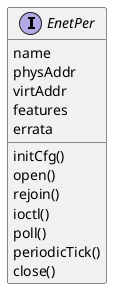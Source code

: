  @startuml
'Enet hierarchy

Interface EnetPer {
    name
    physAddr
    virtAddr
    features
    errata

    initCfg()
    open()
    rejoin()
    ioctl()
    poll()
    periodicTick()
    close()
}

@enduml
